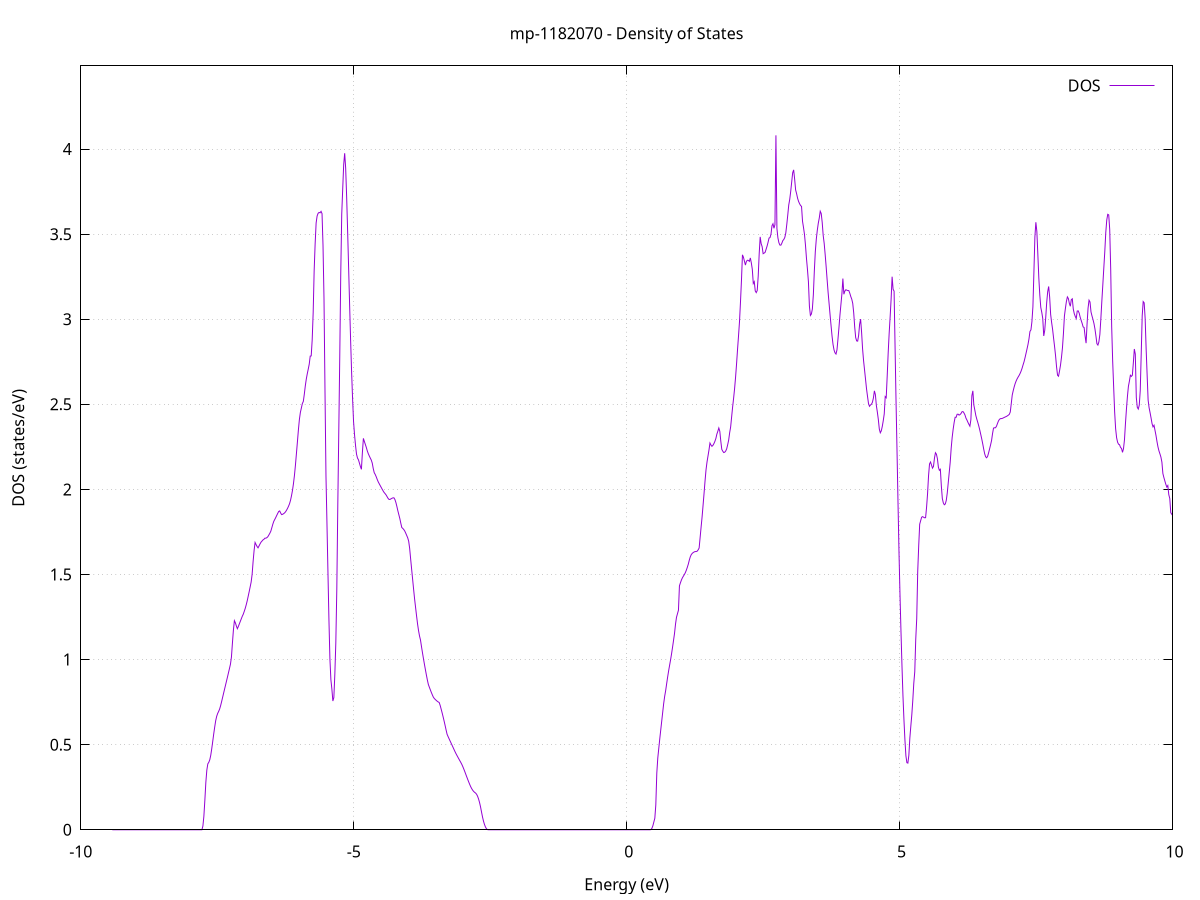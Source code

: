 set title 'mp-1182070 - Density of States'
set xlabel 'Energy (eV)'
set ylabel 'DOS (states/eV)'
set grid
set xrange [-10:10]
set yrange [0:4.489]
set xzeroaxis lt -1
set terminal png size 800,600
set output 'mp-1182070_dos_gnuplot.png'
plot '-' using 1:2 with lines title 'DOS'
-9.422600 0.000000
-9.404500 0.000000
-9.386500 0.000000
-9.368400 0.000000
-9.350400 0.000000
-9.332400 0.000000
-9.314300 0.000000
-9.296300 0.000000
-9.278200 0.000000
-9.260200 0.000000
-9.242200 0.000000
-9.224100 0.000000
-9.206100 0.000000
-9.188100 0.000000
-9.170000 0.000000
-9.152000 0.000000
-9.133900 0.000000
-9.115900 0.000000
-9.097900 0.000000
-9.079800 0.000000
-9.061800 0.000000
-9.043800 0.000000
-9.025700 0.000000
-9.007700 0.000000
-8.989600 0.000000
-8.971600 0.000000
-8.953600 0.000000
-8.935500 0.000000
-8.917500 0.000000
-8.899500 0.000000
-8.881400 0.000000
-8.863400 0.000000
-8.845300 0.000000
-8.827300 0.000000
-8.809300 0.000000
-8.791200 0.000000
-8.773200 0.000000
-8.755200 0.000000
-8.737100 0.000000
-8.719100 0.000000
-8.701000 0.000000
-8.683000 0.000000
-8.665000 0.000000
-8.646900 0.000000
-8.628900 0.000000
-8.610800 0.000000
-8.592800 0.000000
-8.574800 0.000000
-8.556700 0.000000
-8.538700 0.000000
-8.520700 0.000000
-8.502600 0.000000
-8.484600 0.000000
-8.466500 0.000000
-8.448500 0.000000
-8.430500 0.000000
-8.412400 0.000000
-8.394400 0.000000
-8.376400 0.000000
-8.358300 0.000000
-8.340300 0.000000
-8.322200 0.000000
-8.304200 0.000000
-8.286200 0.000000
-8.268100 0.000000
-8.250100 0.000000
-8.232100 0.000000
-8.214000 0.000000
-8.196000 0.000000
-8.177900 0.000000
-8.159900 0.000000
-8.141900 0.000000
-8.123800 0.000000
-8.105800 0.000000
-8.087800 0.000000
-8.069700 0.000000
-8.051700 0.000000
-8.033600 0.000000
-8.015600 0.000000
-7.997600 0.000000
-7.979500 0.000000
-7.961500 0.000000
-7.943400 0.000000
-7.925400 0.000000
-7.907400 0.000000
-7.889300 0.000000
-7.871300 0.000000
-7.853300 0.000000
-7.835200 0.000000
-7.817200 0.000000
-7.799100 0.000000
-7.781100 0.000200
-7.763100 0.021700
-7.745000 0.079700
-7.727000 0.174000
-7.709000 0.278900
-7.690900 0.351000
-7.672900 0.387300
-7.654800 0.396500
-7.636800 0.411500
-7.618800 0.438500
-7.600700 0.477000
-7.582700 0.519600
-7.564700 0.563200
-7.546600 0.604100
-7.528600 0.641000
-7.510500 0.666700
-7.492500 0.683700
-7.474500 0.695500
-7.456400 0.709700
-7.438400 0.729300
-7.420400 0.752700
-7.402300 0.777300
-7.384300 0.801800
-7.366200 0.826100
-7.348200 0.850200
-7.330200 0.874300
-7.312100 0.898600
-7.294100 0.923100
-7.276100 0.947900
-7.258000 0.973400
-7.240000 1.015500
-7.221900 1.097800
-7.203900 1.174100
-7.185900 1.228600
-7.167800 1.216100
-7.149800 1.197600
-7.131700 1.181700
-7.113700 1.194600
-7.095700 1.209700
-7.077600 1.224800
-7.059600 1.239700
-7.041600 1.254500
-7.023500 1.266800
-7.005500 1.283400
-6.987400 1.301200
-6.969400 1.321900
-6.951400 1.345200
-6.933300 1.371900
-6.915300 1.399000
-6.897300 1.427000
-6.879200 1.455600
-6.861200 1.501100
-6.843100 1.576600
-6.825100 1.641300
-6.807100 1.688200
-6.789000 1.676000
-6.771000 1.664800
-6.753000 1.656800
-6.734900 1.667800
-6.716900 1.679400
-6.698800 1.689800
-6.680800 1.696400
-6.662800 1.703100
-6.644700 1.707000
-6.626700 1.713500
-6.608700 1.713600
-6.590600 1.716800
-6.572600 1.722500
-6.554500 1.732400
-6.536500 1.742600
-6.518500 1.754700
-6.500400 1.774700
-6.482400 1.795300
-6.464300 1.812500
-6.446300 1.823700
-6.428300 1.835100
-6.410200 1.847400
-6.392200 1.859400
-6.374200 1.870500
-6.356100 1.873600
-6.338100 1.860800
-6.320000 1.852000
-6.302000 1.854000
-6.284000 1.857500
-6.265900 1.862300
-6.247900 1.869000
-6.229900 1.878400
-6.211800 1.889100
-6.193800 1.901700
-6.175700 1.915900
-6.157700 1.936300
-6.139700 1.963000
-6.121600 1.994900
-6.103600 2.034700
-6.085600 2.083500
-6.067500 2.143400
-6.049500 2.211400
-6.031400 2.279800
-6.013400 2.350000
-5.995400 2.410700
-5.977300 2.452500
-5.959300 2.478300
-5.941300 2.504600
-5.923200 2.517300
-5.905200 2.559400
-5.887100 2.608200
-5.869100 2.647900
-5.851100 2.679500
-5.833000 2.707100
-5.815000 2.736200
-5.797000 2.783400
-5.778900 2.784700
-5.760900 2.877700
-5.742800 3.039100
-5.724800 3.285600
-5.706800 3.443400
-5.688700 3.565800
-5.670700 3.606700
-5.652600 3.622500
-5.634600 3.627900
-5.616600 3.625500
-5.598500 3.634200
-5.580500 3.620800
-5.562500 3.433700
-5.544400 3.119300
-5.526400 2.582400
-5.508300 2.079800
-5.490300 1.801700
-5.472300 1.516700
-5.454200 1.236200
-5.436200 1.004700
-5.418200 0.881600
-5.400100 0.826800
-5.382100 0.756600
-5.364000 0.776500
-5.346000 0.913100
-5.328000 1.097200
-5.309900 1.412100
-5.291900 1.904100
-5.273900 2.335200
-5.255800 2.778600
-5.237800 3.261700
-5.219700 3.617200
-5.201700 3.765200
-5.183700 3.909700
-5.165600 3.975500
-5.147600 3.888300
-5.129600 3.720300
-5.111500 3.518200
-5.093500 3.304500
-5.075400 3.087200
-5.057400 2.882000
-5.039400 2.695500
-5.021300 2.536700
-5.003300 2.400200
-4.985200 2.321800
-4.967200 2.260100
-4.949200 2.208100
-4.931100 2.184600
-4.913100 2.174100
-4.895100 2.154300
-4.877000 2.134200
-4.859000 2.118100
-4.840900 2.217700
-4.822900 2.300100
-4.804900 2.281800
-4.786800 2.264200
-4.768800 2.246500
-4.750800 2.225600
-4.732700 2.209800
-4.714700 2.196700
-4.696600 2.184500
-4.678600 2.172800
-4.660600 2.155000
-4.642500 2.123100
-4.624500 2.098600
-4.606500 2.088300
-4.588400 2.075000
-4.570400 2.059600
-4.552300 2.045400
-4.534300 2.034300
-4.516300 2.023600
-4.498200 2.012900
-4.480200 2.002300
-4.462200 1.991900
-4.444100 1.982500
-4.426100 1.975700
-4.408000 1.968100
-4.390000 1.958100
-4.372000 1.948100
-4.353900 1.941500
-4.335900 1.941000
-4.317800 1.944700
-4.299800 1.947900
-4.281800 1.950400
-4.263700 1.950800
-4.245700 1.941000
-4.227700 1.923700
-4.209600 1.900300
-4.191600 1.874700
-4.173500 1.851900
-4.155500 1.829000
-4.137500 1.801700
-4.119400 1.776400
-4.101400 1.771000
-4.083400 1.764500
-4.065300 1.755600
-4.047300 1.743200
-4.029200 1.729500
-4.011200 1.715900
-3.993200 1.695900
-3.975100 1.653300
-3.957100 1.591300
-3.939100 1.531700
-3.921000 1.472700
-3.903000 1.413800
-3.884900 1.356600
-3.866900 1.307000
-3.848900 1.257500
-3.830800 1.210400
-3.812800 1.171000
-3.794800 1.139200
-3.776700 1.115200
-3.758700 1.076900
-3.740600 1.040600
-3.722600 1.005900
-3.704600 0.972600
-3.686500 0.940400
-3.668500 0.909300
-3.650500 0.879700
-3.632400 0.853600
-3.614400 0.837800
-3.596300 0.822300
-3.578300 0.807300
-3.560300 0.793300
-3.542200 0.780200
-3.524200 0.771700
-3.506100 0.765800
-3.488100 0.760300
-3.470100 0.755300
-3.452000 0.751200
-3.434000 0.748000
-3.416000 0.730500
-3.397900 0.708900
-3.379900 0.686600
-3.361800 0.663000
-3.343800 0.638500
-3.325800 0.613000
-3.307700 0.586500
-3.289700 0.561500
-3.271700 0.548000
-3.253600 0.535200
-3.235600 0.522700
-3.217500 0.510200
-3.199500 0.497700
-3.181500 0.485200
-3.163400 0.472400
-3.145400 0.459800
-3.127400 0.448000
-3.109300 0.437000
-3.091300 0.426400
-3.073200 0.415900
-3.055200 0.405400
-3.037200 0.395100
-3.019100 0.383900
-3.001100 0.371000
-2.983100 0.356800
-2.965000 0.341800
-2.947000 0.326200
-2.928900 0.310700
-2.910900 0.295500
-2.892900 0.280700
-2.874800 0.266300
-2.856800 0.253100
-2.838700 0.241900
-2.820700 0.232600
-2.802700 0.225300
-2.784600 0.219900
-2.766600 0.215600
-2.748600 0.208500
-2.730500 0.196900
-2.712500 0.180600
-2.694400 0.159700
-2.676400 0.134100
-2.658400 0.104000
-2.640300 0.074900
-2.622300 0.050500
-2.604300 0.031000
-2.586200 0.016100
-2.568200 0.006100
-2.550100 0.000900
-2.532100 0.000000
-2.514100 0.000000
-2.496000 0.000000
-2.478000 0.000000
-2.460000 0.000000
-2.441900 0.000000
-2.423900 0.000000
-2.405800 0.000000
-2.387800 0.000000
-2.369800 0.000000
-2.351700 0.000000
-2.333700 0.000000
-2.315700 0.000000
-2.297600 0.000000
-2.279600 0.000000
-2.261500 0.000000
-2.243500 0.000000
-2.225500 0.000000
-2.207400 0.000000
-2.189400 0.000000
-2.171300 0.000000
-2.153300 0.000000
-2.135300 0.000000
-2.117200 0.000000
-2.099200 0.000000
-2.081200 0.000000
-2.063100 0.000000
-2.045100 0.000000
-2.027000 0.000000
-2.009000 0.000000
-1.991000 0.000000
-1.972900 0.000000
-1.954900 0.000000
-1.936900 0.000000
-1.918800 0.000000
-1.900800 0.000000
-1.882700 0.000000
-1.864700 0.000000
-1.846700 0.000000
-1.828600 0.000000
-1.810600 0.000000
-1.792600 0.000000
-1.774500 0.000000
-1.756500 0.000000
-1.738400 0.000000
-1.720400 0.000000
-1.702400 0.000000
-1.684300 0.000000
-1.666300 0.000000
-1.648300 0.000000
-1.630200 0.000000
-1.612200 0.000000
-1.594100 0.000000
-1.576100 0.000000
-1.558100 0.000000
-1.540000 0.000000
-1.522000 0.000000
-1.504000 0.000000
-1.485900 0.000000
-1.467900 0.000000
-1.449800 0.000000
-1.431800 0.000000
-1.413800 0.000000
-1.395700 0.000000
-1.377700 0.000000
-1.359600 0.000000
-1.341600 0.000000
-1.323600 0.000000
-1.305500 0.000000
-1.287500 0.000000
-1.269500 0.000000
-1.251400 0.000000
-1.233400 0.000000
-1.215300 0.000000
-1.197300 0.000000
-1.179300 0.000000
-1.161200 0.000000
-1.143200 0.000000
-1.125200 0.000000
-1.107100 0.000000
-1.089100 0.000000
-1.071000 0.000000
-1.053000 0.000000
-1.035000 0.000000
-1.016900 0.000000
-0.998900 0.000000
-0.980900 0.000000
-0.962800 0.000000
-0.944800 0.000000
-0.926700 0.000000
-0.908700 0.000000
-0.890700 0.000000
-0.872600 0.000000
-0.854600 0.000000
-0.836600 0.000000
-0.818500 0.000000
-0.800500 0.000000
-0.782400 0.000000
-0.764400 0.000000
-0.746400 0.000000
-0.728300 0.000000
-0.710300 0.000000
-0.692200 0.000000
-0.674200 0.000000
-0.656200 0.000000
-0.638100 0.000000
-0.620100 0.000000
-0.602100 0.000000
-0.584000 0.000000
-0.566000 0.000000
-0.547900 0.000000
-0.529900 0.000000
-0.511900 0.000000
-0.493800 0.000000
-0.475800 0.000000
-0.457800 0.000000
-0.439700 0.000000
-0.421700 0.000000
-0.403600 0.000000
-0.385600 0.000000
-0.367600 0.000000
-0.349500 0.000000
-0.331500 0.000000
-0.313500 0.000000
-0.295400 0.000000
-0.277400 0.000000
-0.259300 0.000000
-0.241300 0.000000
-0.223300 0.000000
-0.205200 0.000000
-0.187200 0.000000
-0.169200 0.000000
-0.151100 0.000000
-0.133100 0.000000
-0.115000 0.000000
-0.097000 0.000000
-0.079000 0.000000
-0.060900 0.000000
-0.042900 0.000000
-0.024800 0.000000
-0.006800 0.000000
0.011200 0.000000
0.029300 0.000000
0.047300 0.000000
0.065300 0.000000
0.083400 0.000000
0.101400 0.000000
0.119500 0.000000
0.137500 0.000000
0.155500 0.000000
0.173600 0.000000
0.191600 0.000000
0.209600 0.000000
0.227700 0.000000
0.245700 0.000000
0.263800 0.000000
0.281800 0.000000
0.299800 0.000000
0.317900 0.000000
0.335900 0.000000
0.353900 0.000000
0.372000 0.000000
0.390000 0.000000
0.408100 0.000000
0.426100 0.000000
0.444100 0.000800
0.462200 0.008100
0.480200 0.023200
0.498200 0.045500
0.516300 0.067800
0.534300 0.145800
0.552400 0.332900
0.570400 0.421600
0.588400 0.477900
0.606500 0.533600
0.624500 0.586100
0.642500 0.638200
0.660600 0.690400
0.678600 0.742100
0.696700 0.784300
0.714700 0.817700
0.732700 0.857700
0.750800 0.897200
0.768800 0.933400
0.786900 0.966400
0.804900 0.998700
0.822900 1.034100
0.841000 1.072700
0.859000 1.112800
0.877000 1.153600
0.895100 1.207600
0.913100 1.248500
0.931200 1.269600
0.949200 1.290400
0.967200 1.433100
0.985300 1.451400
1.003300 1.467500
1.021300 1.480500
1.039400 1.490400
1.057400 1.499900
1.075500 1.511200
1.093500 1.525500
1.111500 1.542300
1.129600 1.561000
1.147600 1.584200
1.165600 1.603600
1.183700 1.616700
1.201700 1.624200
1.219800 1.629200
1.237800 1.632700
1.255800 1.635000
1.273900 1.635000
1.291900 1.637100
1.309900 1.644800
1.328000 1.655800
1.346000 1.717000
1.364100 1.778800
1.382100 1.838400
1.400100 1.907000
1.418200 1.977000
1.436200 2.049800
1.454300 2.115500
1.472300 2.161100
1.490300 2.196200
1.508400 2.231900
1.526400 2.272600
1.544400 2.261100
1.562500 2.253300
1.580500 2.259000
1.598600 2.269100
1.616600 2.282500
1.634600 2.299400
1.652700 2.324900
1.670700 2.342000
1.688700 2.361100
1.706800 2.341700
1.724800 2.284000
1.742900 2.235700
1.760900 2.224800
1.778900 2.216700
1.797000 2.218800
1.815000 2.225800
1.833000 2.238700
1.851100 2.263100
1.869100 2.290300
1.887200 2.333300
1.905200 2.367300
1.923200 2.425700
1.941300 2.484100
1.959300 2.534900
1.977300 2.591500
1.995400 2.658500
2.013400 2.736700
2.031500 2.822200
2.049500 2.901800
2.067500 2.986300
2.085600 3.101800
2.103600 3.229700
2.121600 3.378700
2.139700 3.364700
2.157700 3.341200
2.175800 3.318300
2.193800 3.340100
2.211800 3.346800
2.229900 3.345900
2.247900 3.340100
2.266000 3.360300
2.284000 3.331500
2.302000 3.293500
2.320100 3.210200
2.338100 3.220700
2.356100 3.166400
2.374200 3.156600
2.392200 3.168900
2.410300 3.253300
2.428300 3.385000
2.446300 3.484000
2.464400 3.444200
2.482400 3.426500
2.500400 3.385300
2.518500 3.388700
2.536500 3.393200
2.554600 3.411200
2.572600 3.429700
2.590600 3.452000
2.608700 3.477100
2.626700 3.480000
2.644700 3.500600
2.662800 3.550000
2.680800 3.561300
2.698900 3.534800
2.716900 3.556200
2.734900 4.081000
2.753000 3.533400
2.771000 3.478800
2.789000 3.450200
2.807100 3.436100
2.825100 3.435400
2.843200 3.446800
2.861200 3.462000
2.879200 3.469000
2.897300 3.480500
2.915300 3.506400
2.933400 3.556400
2.951400 3.611800
2.969400 3.671000
2.987500 3.704200
3.005500 3.750800
3.023500 3.806000
3.041600 3.860800
3.059600 3.877900
3.077700 3.823500
3.095700 3.759900
3.113700 3.737900
3.131800 3.711000
3.149800 3.692400
3.167800 3.679300
3.185900 3.668600
3.203900 3.663200
3.222000 3.576100
3.240000 3.539300
3.258000 3.498600
3.276100 3.435700
3.294100 3.359000
3.312100 3.294100
3.330200 3.220300
3.348200 3.076900
3.366300 3.022300
3.384300 3.030600
3.402300 3.060300
3.420400 3.143500
3.438400 3.283200
3.456400 3.396900
3.474500 3.471200
3.492500 3.522100
3.510600 3.563800
3.528600 3.594200
3.546600 3.634700
3.564700 3.621400
3.582700 3.568900
3.600800 3.492300
3.618800 3.446200
3.636800 3.381000
3.654900 3.309100
3.672900 3.231700
3.690900 3.157500
3.709000 3.091400
3.727000 3.025500
3.745100 2.961700
3.763100 2.900700
3.781100 2.851800
3.799200 2.819800
3.817200 2.802600
3.835200 2.795500
3.853300 2.820400
3.871300 2.882900
3.889400 2.950500
3.907400 3.023500
3.925400 3.086200
3.943500 3.149200
3.961500 3.239300
3.979500 3.147000
3.997600 3.165600
4.015600 3.173400
4.033700 3.170900
4.051700 3.168500
4.069700 3.168700
4.087800 3.153400
4.105800 3.133900
4.123800 3.118500
4.141900 3.093400
4.159900 3.037700
4.178000 2.954300
4.196000 2.892500
4.214000 2.872800
4.232100 2.871500
4.250100 2.905100
4.268100 2.971100
4.286200 3.001000
4.304200 2.923700
4.322300 2.826300
4.340300 2.757200
4.358300 2.702800
4.376400 2.647400
4.394400 2.591800
4.412500 2.547400
4.430500 2.505500
4.448500 2.488600
4.466600 2.496000
4.484600 2.500500
4.502600 2.512300
4.520700 2.537400
4.538700 2.579400
4.556800 2.557300
4.574800 2.493000
4.592800 2.454600
4.610900 2.411100
4.628900 2.354800
4.646900 2.332900
4.665000 2.344200
4.683000 2.369800
4.701100 2.403900
4.719100 2.443600
4.737100 2.545800
4.755200 2.538900
4.773200 2.665300
4.791200 2.801100
4.809300 2.917500
4.827300 3.014100
4.845400 3.120300
4.863400 3.250200
4.881400 3.176200
4.899500 3.165300
4.917500 2.836600
4.935500 2.513200
4.953600 2.220600
4.971600 1.917400
4.989700 1.627700
5.007700 1.382300
5.025700 1.167400
5.043800 0.965700
5.061800 0.789500
5.079900 0.648600
5.097900 0.528700
5.115900 0.435400
5.134000 0.394200
5.152000 0.391800
5.170000 0.437400
5.188100 0.538200
5.206100 0.609100
5.224200 0.675900
5.242200 0.760200
5.260200 0.859700
5.278300 0.928700
5.296300 1.118900
5.314300 1.241500
5.332400 1.517300
5.350400 1.667800
5.368500 1.795400
5.386500 1.816700
5.404500 1.836800
5.422600 1.840200
5.440600 1.836500
5.458600 1.833300
5.476700 1.834000
5.494700 1.895200
5.512800 1.975100
5.530800 2.080500
5.548800 2.149700
5.566900 2.161200
5.584900 2.143700
5.602900 2.125200
5.621000 2.135000
5.639000 2.183500
5.657100 2.215700
5.675100 2.207200
5.693100 2.180900
5.711200 2.130500
5.729200 2.112300
5.747300 2.118300
5.765300 2.019900
5.783300 1.946500
5.801400 1.921000
5.819400 1.909900
5.837400 1.914400
5.855500 1.935300
5.873500 1.978500
5.891600 2.038800
5.909600 2.099200
5.927600 2.159200
5.945700 2.242700
5.963700 2.306200
5.981700 2.353700
5.999800 2.393500
6.017800 2.424100
6.035900 2.423800
6.053900 2.441500
6.071900 2.442400
6.090000 2.436700
6.108000 2.440100
6.126000 2.446400
6.144100 2.456600
6.162100 2.457500
6.180200 2.449300
6.198200 2.437400
6.216200 2.419100
6.234300 2.407800
6.252300 2.394400
6.270300 2.382400
6.288400 2.371600
6.306400 2.409700
6.324500 2.550900
6.342500 2.579400
6.360500 2.496500
6.378600 2.466200
6.396600 2.434900
6.414600 2.413300
6.432700 2.394000
6.450700 2.373200
6.468800 2.349700
6.486800 2.323800
6.504800 2.297600
6.522900 2.268700
6.540900 2.237700
6.559000 2.209700
6.577000 2.191900
6.595000 2.186000
6.613100 2.194500
6.631100 2.215200
6.649100 2.238100
6.667200 2.261900
6.685200 2.287400
6.703300 2.328200
6.721300 2.360600
6.739300 2.362300
6.757400 2.362400
6.775400 2.371400
6.793400 2.387300
6.811500 2.402300
6.829500 2.411800
6.847600 2.416000
6.865600 2.416300
6.883600 2.417700
6.901700 2.420500
6.919700 2.423500
6.937700 2.426100
6.955800 2.428700
6.973800 2.432200
6.991900 2.436300
7.009900 2.441000
7.027900 2.455000
7.046000 2.503800
7.064000 2.554600
7.082000 2.580200
7.100100 2.603200
7.118100 2.622500
7.136200 2.637800
7.154200 2.650300
7.172200 2.660700
7.190300 2.670200
7.208300 2.681700
7.226400 2.695500
7.244400 2.712100
7.262400 2.731900
7.280500 2.750500
7.298500 2.774000
7.316500 2.799400
7.334600 2.825300
7.352600 2.851800
7.370700 2.884700
7.388700 2.928300
7.406700 2.937700
7.424800 2.986300
7.442800 3.074200
7.460800 3.273900
7.478900 3.483100
7.496900 3.570100
7.515000 3.515700
7.533000 3.382000
7.551000 3.243100
7.569100 3.141800
7.587100 3.069400
7.605100 3.040700
7.623200 3.004300
7.641200 2.901800
7.659300 2.934500
7.677300 3.009200
7.695300 3.097900
7.713400 3.161800
7.731400 3.192700
7.749400 3.130900
7.767500 3.029000
7.785500 2.981600
7.803600 2.940200
7.821600 2.888800
7.839600 2.839700
7.857700 2.786200
7.875700 2.721100
7.893800 2.671400
7.911800 2.665300
7.929800 2.695100
7.947900 2.729700
7.965900 2.775400
7.983900 2.831600
8.002000 2.916100
8.020000 3.018700
8.038100 3.064200
8.056100 3.104300
8.074100 3.131300
8.092200 3.122000
8.110200 3.093200
8.128200 3.076300
8.146300 3.115200
8.164300 3.120300
8.182400 3.060000
8.200400 3.032800
8.218400 3.016900
8.236500 3.003900
8.254500 3.048300
8.272500 3.049400
8.290600 3.036100
8.308600 3.012100
8.326700 2.993400
8.344700 2.975900
8.362700 2.955200
8.380800 2.951400
8.398800 2.900900
8.416800 2.859600
8.434900 2.972600
8.452900 3.065100
8.471000 3.112000
8.489000 3.101500
8.507000 3.043100
8.525100 3.019700
8.543100 2.998800
8.561100 2.975300
8.579200 2.943300
8.597200 2.901800
8.615300 2.856200
8.633300 2.848300
8.651300 2.866800
8.669400 2.910700
8.687400 3.002100
8.705500 3.106400
8.723500 3.202600
8.741500 3.300500
8.759600 3.397300
8.777600 3.509500
8.795600 3.583000
8.813700 3.616700
8.831700 3.613200
8.849800 3.528200
8.867800 3.295700
8.885800 2.956500
8.903900 2.754700
8.921900 2.603900
8.939900 2.456500
8.958000 2.357400
8.976000 2.304000
8.994100 2.277400
9.012100 2.265600
9.030100 2.262500
9.048200 2.246600
9.066200 2.241000
9.084200 2.218000
9.102300 2.239600
9.120300 2.292200
9.138400 2.388100
9.156400 2.472500
9.174400 2.546600
9.192500 2.605800
9.210500 2.636400
9.228500 2.671200
9.246600 2.664300
9.264600 2.670900
9.282700 2.743500
9.300700 2.825100
9.318700 2.795300
9.336800 2.540700
9.354800 2.482800
9.372900 2.472400
9.390900 2.494500
9.408900 2.578900
9.427000 2.796700
9.445000 3.020300
9.463000 3.104000
9.481100 3.096400
9.499100 3.003500
9.517200 2.824700
9.535200 2.673900
9.553200 2.525600
9.571300 2.480300
9.589300 2.451100
9.607300 2.420000
9.625400 2.386700
9.643400 2.367600
9.661500 2.377200
9.679500 2.347100
9.697500 2.317400
9.715600 2.281800
9.733600 2.250400
9.751600 2.227000
9.769700 2.209100
9.787700 2.190300
9.805800 2.160400
9.823800 2.093600
9.841800 2.070400
9.859900 2.049600
9.877900 2.030100
9.895900 2.014100
9.914000 2.022900
9.932000 1.969500
9.950100 1.947000
9.968100 1.863700
9.986100 1.854500
10.004200 1.846800
10.022200 1.841800
10.040300 1.857400
10.058300 1.882200
10.076300 1.884400
10.094400 1.929300
10.112400 1.987600
10.130400 2.067200
10.148500 2.161000
10.166500 2.279600
10.184600 2.410700
10.202600 2.537100
10.220600 2.651600
10.238700 2.744300
10.256700 2.830500
10.274700 2.929000
10.292800 3.030200
10.310800 3.133300
10.328900 3.225000
10.346900 3.266200
10.364900 3.299800
10.383000 3.333800
10.401000 3.368500
10.419000 3.389700
10.437100 3.398400
10.455100 3.423300
10.473200 3.448700
10.491200 3.442900
10.509200 3.452100
10.527300 3.477300
10.545300 3.514300
10.563300 3.512400
10.581400 3.489000
10.599400 3.584900
10.617500 3.400600
10.635500 3.267200
10.653500 3.146900
10.671600 3.106600
10.689600 2.964700
10.707600 2.847800
10.725700 2.810000
10.743700 2.799400
10.761800 2.809300
10.779800 2.850700
10.797800 2.914800
10.815900 3.119600
10.833900 3.401400
10.852000 3.409800
10.870000 3.370900
10.888000 3.302700
10.906100 3.152300
10.924100 2.964000
10.942100 2.784800
10.960200 2.637200
10.978200 2.525500
10.996300 2.428100
11.014300 2.342600
11.032300 2.264000
11.050400 2.192100
11.068400 2.132900
11.086400 2.092400
11.104500 2.062500
11.122500 2.040000
11.140600 2.031200
11.158600 2.032100
11.176600 2.030400
11.194700 2.039000
11.212700 2.019100
11.230700 1.968100
11.248800 1.903700
11.266800 1.843600
11.284900 1.816800
11.302900 1.814000
11.320900 1.812500
11.339000 1.929100
11.357000 2.024600
11.375000 2.001000
11.393100 2.010000
11.411100 2.018000
11.429200 2.006500
11.447200 1.998300
11.465200 2.012600
11.483300 2.046700
11.501300 2.094700
11.519400 2.150800
11.537400 2.194200
11.555400 2.227200
11.573500 2.251800
11.591500 2.282800
11.609500 2.298900
11.627600 2.311900
11.645600 2.342700
11.663700 2.371600
11.681700 2.376700
11.699700 2.367500
11.717800 2.375600
11.735800 2.400100
11.753800 2.415800
11.771900 2.465400
11.789900 2.550800
11.808000 2.462000
11.826000 2.368200
11.844000 2.312600
11.862100 2.283500
11.880100 2.252200
11.898100 2.229100
11.916200 2.197700
11.934200 2.174100
11.952300 2.172300
11.970300 2.179900
11.988300 2.203800
12.006400 2.247900
12.024400 2.302900
12.042400 2.388700
12.060500 2.485700
12.078500 2.470400
12.096600 2.443800
12.114600 2.422500
12.132600 2.414000
12.150700 2.422700
12.168700 2.458700
12.186700 2.508600
12.204800 2.561200
12.222800 2.622200
12.240900 2.750200
12.258900 2.650000
12.276900 2.581200
12.295000 2.530200
12.313000 2.544000
12.331100 2.716400
12.349100 2.755400
12.367100 2.791700
12.385200 2.785300
12.403200 2.748300
12.421200 2.727300
12.439300 2.707000
12.457300 2.702700
12.475400 2.718600
12.493400 2.745700
12.511400 2.779600
12.529500 2.815900
12.547500 2.862800
12.565500 2.914200
12.583600 3.019400
12.601600 2.986300
12.619700 2.996700
12.637700 2.985400
12.655700 2.965700
12.673800 2.941900
12.691800 2.901700
12.709800 2.859100
12.727900 2.826100
12.745900 2.804100
12.764000 2.791900
12.782000 2.790300
12.800000 2.794700
12.818100 2.810100
12.836100 2.837300
12.854100 2.884800
12.872200 2.976700
12.890200 2.899000
12.908300 2.883600
12.926300 2.938900
12.944300 3.022900
12.962400 3.129900
12.980400 3.194800
12.998500 3.208200
13.016500 3.165700
13.034500 3.074700
13.052600 3.075200
13.070600 3.095900
13.088600 3.142600
13.106700 3.198000
13.124700 3.239600
13.142800 3.311000
13.160800 3.379500
13.178800 3.444100
13.196900 3.517300
13.214900 3.604000
13.232900 3.703900
13.251000 3.761900
13.269000 3.788400
13.287100 3.822300
13.305100 3.876000
13.323100 3.919800
13.341200 3.947300
13.359200 4.120900
13.377200 4.136000
13.395300 4.155300
13.413300 4.177300
13.431400 4.216400
13.449400 4.257500
13.467400 4.277000
13.485500 4.241800
13.503500 4.157500
13.521500 4.052300
13.539600 4.044100
13.557600 4.036300
13.575700 4.038800
13.593700 4.053700
13.611700 4.063700
13.629800 4.035000
13.647800 3.995300
13.665900 3.983900
13.683900 3.965100
13.701900 3.960500
13.720000 3.948100
13.738000 3.910600
13.756000 3.851500
13.774100 3.829500
13.792100 3.794500
13.810200 3.825000
13.828200 3.875200
13.846200 3.910800
13.864300 3.921500
13.882300 3.931400
13.900300 3.951100
13.918400 3.962200
13.936400 3.975600
13.954500 3.984500
13.972500 3.987500
13.990500 3.991300
14.008600 4.021300
14.026600 4.052200
14.044600 4.093300
14.062700 4.130900
14.080700 4.126000
14.098800 4.109200
14.116800 4.084300
14.134800 4.077900
14.152900 4.016400
14.170900 4.077900
14.188900 4.204200
14.207000 4.318500
14.225000 4.384000
14.243100 4.404400
14.261100 4.383600
14.279100 4.334500
14.297200 4.297300
14.315200 4.301700
14.333200 4.322400
14.351300 4.356600
14.369300 4.410700
14.387400 4.487800
14.405400 4.577400
14.423400 4.655300
14.441500 4.695500
14.459500 4.751300
14.477600 4.776500
14.495600 4.843000
14.513600 4.917600
14.531700 4.984100
14.549700 5.043600
14.567700 5.092300
14.585800 5.097900
14.603800 5.102500
14.621900 5.112000
14.639900 5.094000
14.657900 5.086400
14.676000 5.093400
14.694000 5.087900
14.712000 5.072300
14.730100 5.078800
14.748100 5.135500
14.766200 5.143700
14.784200 5.218900
14.802200 5.224700
14.820300 5.251200
14.838300 5.257100
14.856300 5.172500
14.874400 5.004200
14.892400 4.805900
14.910500 4.668300
14.928500 4.574100
14.946500 4.471000
14.964600 4.366500
14.982600 4.294100
15.000600 4.254200
15.018700 4.273900
15.036700 4.265000
15.054800 4.247700
15.072800 4.236400
15.090800 4.203000
15.108900 4.119100
15.126900 4.072500
15.145000 4.036700
15.163000 4.003000
15.181000 3.985500
15.199100 3.988900
15.217100 3.986500
15.235100 3.954100
15.253200 3.985100
15.271200 4.100400
15.289300 4.068100
15.307300 4.130300
15.325300 4.199900
15.343400 4.232300
15.361400 4.246800
15.379400 4.256100
15.397500 4.208300
15.415500 4.151500
15.433600 4.085600
15.451600 4.002500
15.469600 3.896400
15.487700 3.797300
15.505700 3.690100
15.523700 3.588500
15.541800 3.475900
15.559800 3.359800
15.577900 3.293600
15.595900 3.274800
15.613900 3.274700
15.632000 3.283400
15.650000 3.313100
15.668000 3.346500
15.686100 3.383700
15.704100 3.450000
15.722200 3.569000
15.740200 3.688800
15.758200 3.755100
15.776300 3.838800
15.794300 3.845700
15.812400 3.875500
15.830400 3.909200
15.848400 3.959900
15.866500 4.034900
15.884500 4.086700
15.902500 4.069800
15.920600 4.042500
15.938600 4.050100
15.956700 4.054000
15.974700 4.038900
15.992700 4.014000
16.010800 4.015500
16.028800 4.042700
16.046800 4.124700
16.064900 4.222400
16.082900 4.386200
16.101000 4.556200
16.119000 4.680900
16.137000 4.740700
16.155100 4.792300
16.173100 4.828400
16.191100 4.848900
16.209200 4.823700
16.227200 4.837100
16.245300 4.849000
16.263300 4.857500
16.281300 4.863600
16.299400 4.837500
16.317400 4.796600
16.335400 4.765400
16.353500 4.745900
16.371500 4.725500
16.389600 4.700600
16.407600 4.564300
16.425600 4.599900
16.443700 4.706800
16.461700 4.844500
16.479700 5.001800
16.497800 5.140800
16.515800 5.290600
16.533900 5.285200
16.551900 5.256700
16.569900 5.251000
16.588000 5.223500
16.606000 5.193200
16.624100 5.135100
16.642100 5.061500
16.660100 4.952500
16.678200 4.907400
16.696200 4.867200
16.714200 4.826800
16.732300 4.771600
16.750300 4.747500
16.768400 4.754700
16.786400 4.746000
16.804400 4.637300
16.822500 4.581100
16.840500 4.562700
16.858500 4.570800
16.876600 4.570300
16.894600 4.577800
16.912700 4.596200
16.930700 4.629900
16.948700 4.641600
16.966800 4.617900
16.984800 4.535300
17.002800 4.448800
17.020900 4.374700
17.038900 4.308700
17.057000 4.279500
17.075000 4.287200
17.093000 4.326800
17.111100 4.395400
17.129100 4.437900
17.147100 4.455400
17.165200 4.496500
17.183200 4.555800
17.201300 4.634100
17.219300 4.724700
17.237300 4.795500
17.255400 4.796200
17.273400 4.799500
17.291500 4.784400
17.309500 4.802900
17.327500 4.837900
17.345600 4.918200
17.363600 4.921100
17.381600 4.948700
17.399700 5.057400
17.417700 5.122300
17.435800 5.109300
17.453800 5.146400
17.471800 5.181400
17.489900 5.230600
17.507900 5.350700
17.525900 5.346100
17.544000 5.320500
17.562000 5.318900
17.580100 5.341900
17.598100 5.330900
17.616100 5.301300
17.634200 5.236100
17.652200 5.154600
17.670200 5.130100
17.688300 5.121000
17.706300 5.111100
17.724400 5.097500
17.742400 5.076600
17.760400 5.054600
17.778500 5.019600
17.796500 5.005200
17.814500 5.013000
17.832600 5.046300
17.850600 5.121200
17.868700 5.177100
17.886700 5.209700
17.904700 5.211900
17.922800 5.201300
17.940800 5.183200
17.958900 5.193400
17.976900 5.206200
17.994900 5.227200
18.013000 5.302500
18.031000 5.355300
18.049000 5.395400
18.067100 5.449500
18.085100 5.478300
18.103200 5.531500
18.121200 5.626100
18.139200 5.711300
18.157300 5.797800
18.175300 5.882400
18.193300 5.953300
18.211400 5.996300
18.229400 5.994700
18.247500 5.998200
18.265500 6.021400
18.283500 6.029100
18.301600 6.110900
18.319600 6.083000
18.337600 5.934100
18.355700 5.807300
18.373700 5.709800
18.391800 5.596900
18.409800 5.492500
18.427800 5.390400
18.445900 5.291100
18.463900 5.232000
18.481900 5.207300
18.500000 5.190500
18.518000 5.206800
18.536100 5.259500
18.554100 5.315700
18.572100 5.343100
18.590200 5.372500
18.608200 5.410100
18.626200 5.370400
18.644300 5.269300
18.662300 5.161800
18.680400 5.034600
18.698400 4.967200
18.716400 5.065300
18.734500 5.195700
18.752500 5.304400
18.770600 5.369400
18.788600 5.445800
18.806600 5.522700
18.824700 5.528600
18.842700 5.542100
18.860700 5.650500
18.878800 5.561700
18.896800 5.439600
18.914900 5.328100
18.932900 5.297700
18.950900 5.281500
18.969000 5.244100
18.987000 5.214600
19.005000 5.200200
19.023100 5.193100
19.041100 5.144600
19.059200 5.163900
19.077200 5.180800
19.095200 5.177600
19.113300 5.139600
19.131300 5.109200
19.149300 5.114400
19.167400 5.116900
19.185400 5.096800
19.203500 5.120800
19.221500 5.165600
19.239500 5.265000
19.257600 5.460600
19.275600 5.676300
19.293600 5.470200
19.311700 5.315000
19.329700 5.241400
19.347800 5.125000
19.365800 4.998100
19.383800 4.919700
19.401900 4.877100
19.419900 4.918400
19.438000 4.865000
19.456000 4.802900
19.474000 4.772100
19.492100 4.817600
19.510100 4.825400
19.528100 4.793700
19.546200 4.758600
19.564200 4.715200
19.582300 4.669300
19.600300 4.690600
19.618300 4.709400
19.636400 4.696800
19.654400 4.694400
19.672400 4.874800
19.690500 4.914100
19.708500 4.998600
19.726600 5.043800
19.744600 5.073500
19.762600 5.096200
19.780700 5.031300
19.798700 5.049700
19.816700 5.136300
19.834800 4.993700
19.852800 4.907100
19.870900 4.737400
19.888900 4.788300
19.906900 4.921700
19.925000 5.043100
19.943000 5.141000
19.961000 5.131800
19.979100 5.218900
19.997100 5.308300
20.015200 5.359700
20.033200 5.445900
20.051200 5.578000
20.069300 5.699200
20.087300 5.689600
20.105300 5.588200
20.123400 5.436500
20.141400 5.237500
20.159500 5.140200
20.177500 5.267600
20.195500 5.390300
20.213600 5.370500
20.231600 5.329400
20.249700 5.241500
20.267700 5.227600
20.285700 5.237900
20.303800 5.249900
20.321800 5.255300
20.339800 5.273200
20.357900 5.320800
20.375900 5.379600
20.394000 5.445600
20.412000 5.499500
20.430000 5.501200
20.448100 5.492800
20.466100 5.482700
20.484100 5.512200
20.502200 5.601600
20.520200 5.582800
20.538300 5.606600
20.556300 5.629600
20.574300 5.662900
20.592400 5.701100
20.610400 5.777000
20.628400 5.861600
20.646500 5.930900
20.664500 6.091900
20.682600 5.995200
20.700600 5.868400
20.718600 6.007700
20.736700 6.206000
20.754700 6.275000
20.772700 6.359800
20.790800 6.394000
20.808800 6.299100
20.826900 6.182000
20.844900 6.030900
20.862900 5.880800
20.881000 5.873300
20.899000 5.890900
20.917100 5.886500
20.935100 5.833200
20.953100 5.825100
20.971200 5.851100
20.989200 5.745500
21.007200 5.656700
21.025300 5.604800
21.043300 5.606800
21.061400 5.600000
21.079400 5.572700
21.097400 5.589900
21.115500 5.669200
21.133500 5.724300
21.151500 5.701800
21.169600 5.635500
21.187600 5.611400
21.205700 5.570000
21.223700 5.624700
21.241700 5.704000
21.259800 5.816200
21.277800 5.977700
21.295800 6.120700
21.313900 6.142300
21.331900 6.090400
21.350000 6.056500
21.368000 6.008800
21.386000 6.036900
21.404100 6.023200
21.422100 6.016800
21.440100 6.003100
21.458200 5.967600
21.476200 5.918600
21.494300 5.946400
21.512300 6.017500
21.530300 6.044500
21.548400 6.070400
21.566400 6.116300
21.584500 6.058000
21.602500 6.018900
21.620500 6.024700
21.638600 6.005600
21.656600 5.989100
21.674600 6.005600
21.692700 6.045900
21.710700 6.165900
21.728800 6.372000
21.746800 6.507100
21.764800 6.702300
21.782900 6.816100
21.800900 6.917000
21.818900 6.838800
21.837000 6.737800
21.855000 6.598100
21.873100 6.385900
21.891100 6.286700
21.909100 6.221600
21.927200 6.183600
21.945200 6.057600
21.963200 5.996000
21.981300 5.926500
21.999300 5.867700
22.017400 5.893800
22.035400 5.895400
22.053400 5.983900
22.071500 5.971200
22.089500 5.932500
22.107500 5.934200
22.125600 5.863300
22.143600 5.801400
22.161700 5.765500
22.179700 5.764900
22.197700 5.835000
22.215800 5.874900
22.233800 5.860200
22.251800 5.911600
22.269900 6.008100
22.287900 6.096800
22.306000 6.185200
22.324000 6.283500
22.342000 6.441600
22.360100 6.546100
22.378100 6.617100
22.396200 6.613500
22.414200 6.648900
22.432200 6.688500
22.450300 6.610900
22.468300 6.459300
22.486300 6.326800
22.504400 6.263300
22.522400 6.254600
22.540500 6.268300
22.558500 6.237000
22.576500 6.241000
22.594600 6.238600
22.612600 6.291300
22.630600 6.433600
22.648700 6.320700
22.666700 6.296700
22.684800 6.257500
22.702800 6.197900
22.720800 6.123300
22.738900 6.078100
22.756900 6.038200
22.774900 6.016200
22.793000 6.032200
22.811000 6.077700
22.829100 6.265400
22.847100 6.338400
22.865100 6.340800
22.883200 6.355300
22.901200 6.365100
22.919200 6.372300
22.937300 6.316500
22.955300 6.292400
22.973400 6.295700
22.991400 6.264700
23.009400 6.194200
23.027500 6.141400
23.045500 6.048400
23.063600 5.971500
23.081600 5.966700
23.099600 6.025300
23.117700 6.087000
23.135700 6.125300
23.153700 6.137000
23.171800 6.114100
23.189800 6.105600
23.207900 6.016800
23.225900 5.970800
23.243900 5.942100
23.262000 5.902400
23.280000 5.849600
23.298000 5.759100
23.316100 5.629100
23.334100 5.429000
23.352200 5.173800
23.370200 5.096400
23.388200 4.947900
23.406300 4.839800
23.424300 4.769000
23.442300 4.685100
23.460400 4.569100
23.478400 4.487200
23.496500 4.374200
23.514500 4.283100
23.532500 4.199800
23.550600 4.055400
23.568600 3.939000
23.586600 3.848300
23.604700 3.773100
23.622700 3.695400
23.640800 3.626600
23.658800 3.561500
23.676800 3.503400
23.694900 3.446900
23.712900 3.382000
23.731000 3.302200
23.749000 3.231500
23.767000 3.142100
23.785100 3.050200
23.803100 3.027500
23.821100 2.932200
23.839200 2.859800
23.857200 2.803000
23.875300 2.829600
23.893300 2.796700
23.911300 2.606900
23.929400 2.532100
23.947400 2.473300
23.965400 2.428400
23.983500 2.392700
24.001500 2.356300
24.019600 2.334400
24.037600 2.316100
24.055600 2.290800
24.073700 2.233200
24.091700 2.126200
24.109700 2.066400
24.127800 2.008200
24.145800 1.938700
24.163900 1.865600
24.181900 1.795100
24.199900 1.734700
24.218000 1.667100
24.236000 1.594200
24.254000 1.538400
24.272100 1.503200
24.290100 1.497200
24.308200 1.493900
24.326200 1.494900
24.344200 1.486400
24.362300 1.460500
24.380300 1.436300
24.398300 1.415500
24.416400 1.390200
24.434400 1.341500
24.452500 1.280800
24.470500 1.223600
24.488500 1.172200
24.506600 1.121600
24.524600 1.083800
24.542700 1.048900
24.560700 0.996500
24.578700 0.934100
24.596800 0.855800
24.614800 0.793800
24.632800 0.735000
24.650900 0.674700
24.668900 0.604100
24.687000 0.546700
24.705000 0.490900
24.723000 0.438100
24.741100 0.388500
24.759100 0.339000
24.777100 0.288900
24.795200 0.236400
24.813200 0.181000
24.831300 0.135500
24.849300 0.100300
24.867300 0.071400
24.885400 0.047000
24.903400 0.028100
24.921400 0.016200
24.939500 0.008200
24.957500 0.004000
24.975600 0.001600
24.993600 0.000300
25.011600 0.000000
25.029700 0.000000
25.047700 0.000000
25.065700 0.000000
25.083800 0.000000
25.101800 0.000000
25.119900 0.000000
25.137900 0.000000
25.155900 0.000000
25.174000 0.000000
25.192000 0.000000
25.210100 0.000000
25.228100 0.000000
25.246100 0.000000
25.264200 0.000000
25.282200 0.000000
25.300200 0.000000
25.318300 0.000000
25.336300 0.000000
25.354400 0.000000
25.372400 0.000000
25.390400 0.000000
25.408500 0.000000
25.426500 0.000000
25.444500 0.000000
25.462600 0.000000
25.480600 0.000000
25.498700 0.000000
25.516700 0.000000
25.534700 0.000000
25.552800 0.000000
25.570800 0.000000
25.588800 0.000000
25.606900 0.000000
25.624900 0.000000
25.643000 0.000000
25.661000 0.000000
25.679000 0.000000
25.697100 0.000000
25.715100 0.000000
25.733100 0.000000
25.751200 0.000000
25.769200 0.000000
25.787300 0.000000
25.805300 0.000000
25.823300 0.000000
25.841400 0.000000
25.859400 0.000000
25.877500 0.000000
25.895500 0.000000
25.913500 0.000000
25.931600 0.000000
25.949600 0.000000
25.967600 0.000000
25.985700 0.000000
26.003700 0.000000
26.021800 0.000000
26.039800 0.000000
26.057800 0.000000
26.075900 0.000000
26.093900 0.000000
26.111900 0.000000
26.130000 0.000000
26.148000 0.000000
26.166100 0.000000
26.184100 0.000000
26.202100 0.000000
26.220200 0.000000
26.238200 0.000000
26.256200 0.000000
26.274300 0.000000
26.292300 0.000000
26.310400 0.000000
26.328400 0.000000
26.346400 0.000000
26.364500 0.000000
26.382500 0.000000
26.400500 0.000000
26.418600 0.000000
26.436600 0.000000
26.454700 0.000000
26.472700 0.000000
26.490700 0.000000
26.508800 0.000000
26.526800 0.000000
26.544800 0.000000
26.562900 0.000000
26.580900 0.000000
26.599000 0.000000
26.617000 0.000000
26.635000 0.000000
26.653100 0.000000
e
